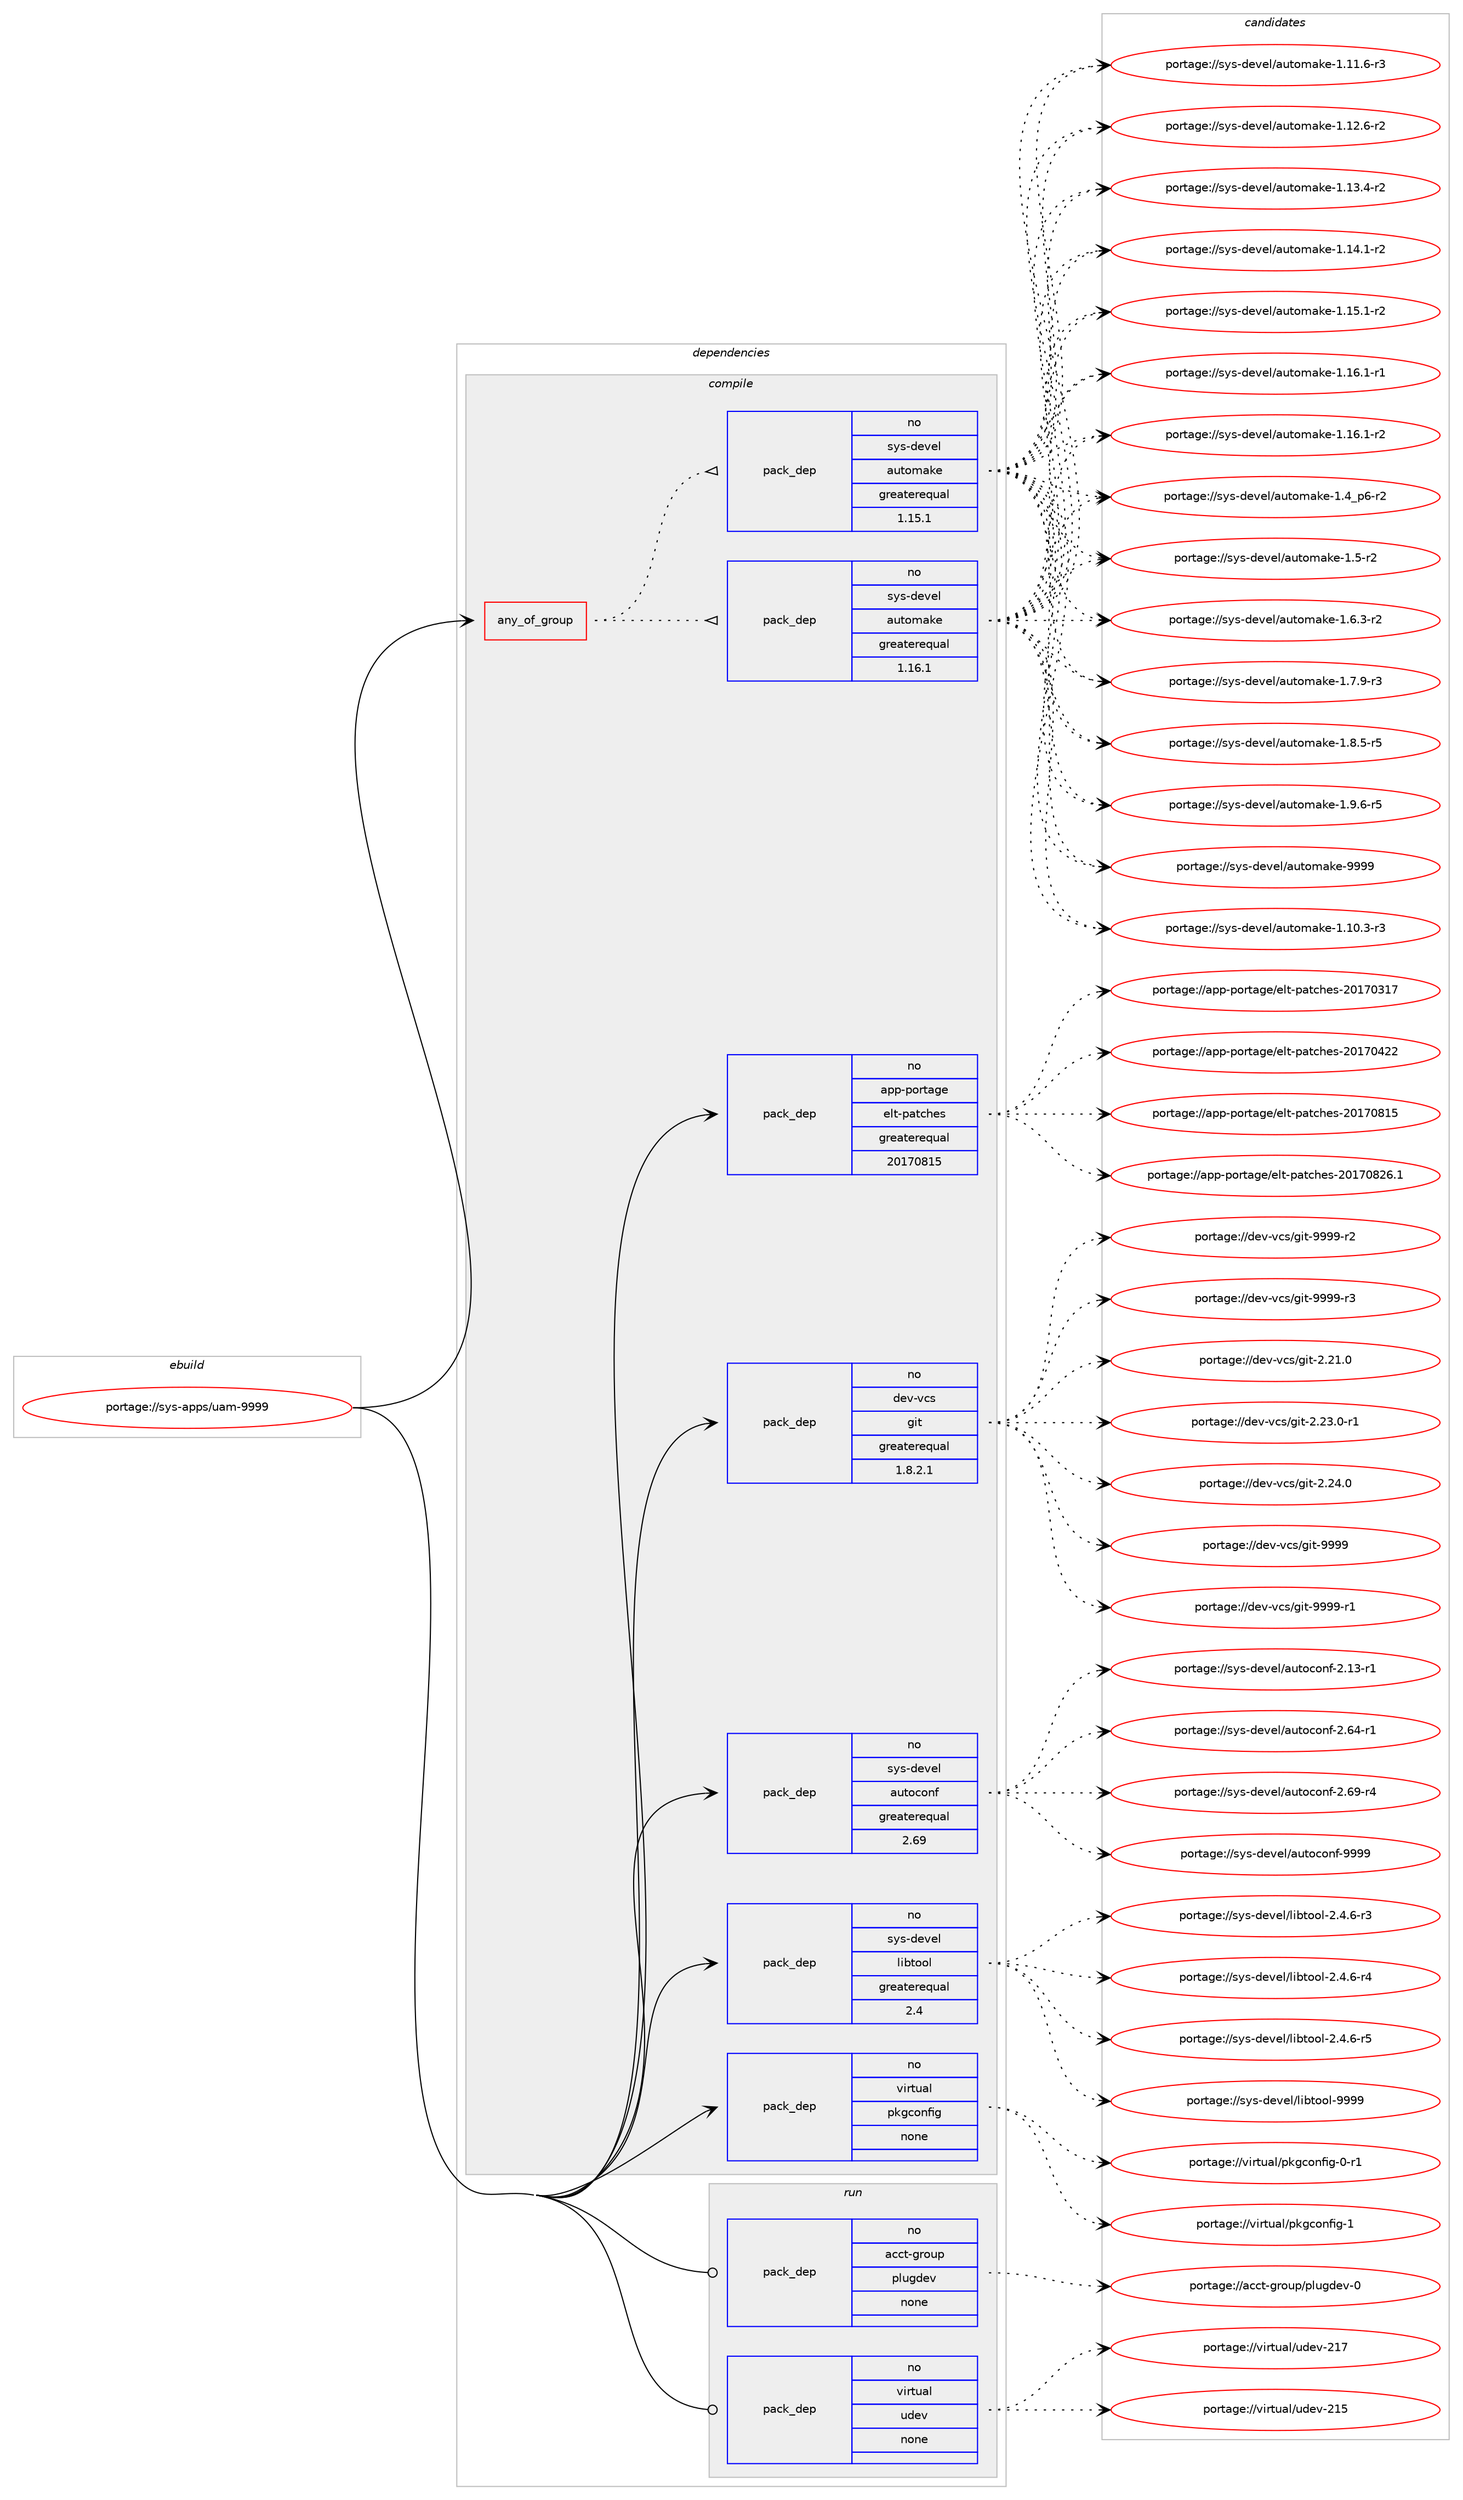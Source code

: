 digraph prolog {

# *************
# Graph options
# *************

newrank=true;
concentrate=true;
compound=true;
graph [rankdir=LR,fontname=Helvetica,fontsize=10,ranksep=1.5];#, ranksep=2.5, nodesep=0.2];
edge  [arrowhead=vee];
node  [fontname=Helvetica,fontsize=10];

# **********
# The ebuild
# **********

subgraph cluster_leftcol {
color=gray;
rank=same;
label=<<i>ebuild</i>>;
id [label="portage://sys-apps/uam-9999", color=red, width=4, href="../sys-apps/uam-9999.svg"];
}

# ****************
# The dependencies
# ****************

subgraph cluster_midcol {
color=gray;
label=<<i>dependencies</i>>;
subgraph cluster_compile {
fillcolor="#eeeeee";
style=filled;
label=<<i>compile</i>>;
subgraph any6658 {
dependency411833 [label=<<TABLE BORDER="0" CELLBORDER="1" CELLSPACING="0" CELLPADDING="4"><TR><TD CELLPADDING="10">any_of_group</TD></TR></TABLE>>, shape=none, color=red];subgraph pack304726 {
dependency411834 [label=<<TABLE BORDER="0" CELLBORDER="1" CELLSPACING="0" CELLPADDING="4" WIDTH="220"><TR><TD ROWSPAN="6" CELLPADDING="30">pack_dep</TD></TR><TR><TD WIDTH="110">no</TD></TR><TR><TD>sys-devel</TD></TR><TR><TD>automake</TD></TR><TR><TD>greaterequal</TD></TR><TR><TD>1.16.1</TD></TR></TABLE>>, shape=none, color=blue];
}
dependency411833:e -> dependency411834:w [weight=20,style="dotted",arrowhead="oinv"];
subgraph pack304727 {
dependency411835 [label=<<TABLE BORDER="0" CELLBORDER="1" CELLSPACING="0" CELLPADDING="4" WIDTH="220"><TR><TD ROWSPAN="6" CELLPADDING="30">pack_dep</TD></TR><TR><TD WIDTH="110">no</TD></TR><TR><TD>sys-devel</TD></TR><TR><TD>automake</TD></TR><TR><TD>greaterequal</TD></TR><TR><TD>1.15.1</TD></TR></TABLE>>, shape=none, color=blue];
}
dependency411833:e -> dependency411835:w [weight=20,style="dotted",arrowhead="oinv"];
}
id:e -> dependency411833:w [weight=20,style="solid",arrowhead="vee"];
subgraph pack304728 {
dependency411836 [label=<<TABLE BORDER="0" CELLBORDER="1" CELLSPACING="0" CELLPADDING="4" WIDTH="220"><TR><TD ROWSPAN="6" CELLPADDING="30">pack_dep</TD></TR><TR><TD WIDTH="110">no</TD></TR><TR><TD>app-portage</TD></TR><TR><TD>elt-patches</TD></TR><TR><TD>greaterequal</TD></TR><TR><TD>20170815</TD></TR></TABLE>>, shape=none, color=blue];
}
id:e -> dependency411836:w [weight=20,style="solid",arrowhead="vee"];
subgraph pack304729 {
dependency411837 [label=<<TABLE BORDER="0" CELLBORDER="1" CELLSPACING="0" CELLPADDING="4" WIDTH="220"><TR><TD ROWSPAN="6" CELLPADDING="30">pack_dep</TD></TR><TR><TD WIDTH="110">no</TD></TR><TR><TD>dev-vcs</TD></TR><TR><TD>git</TD></TR><TR><TD>greaterequal</TD></TR><TR><TD>1.8.2.1</TD></TR></TABLE>>, shape=none, color=blue];
}
id:e -> dependency411837:w [weight=20,style="solid",arrowhead="vee"];
subgraph pack304730 {
dependency411838 [label=<<TABLE BORDER="0" CELLBORDER="1" CELLSPACING="0" CELLPADDING="4" WIDTH="220"><TR><TD ROWSPAN="6" CELLPADDING="30">pack_dep</TD></TR><TR><TD WIDTH="110">no</TD></TR><TR><TD>sys-devel</TD></TR><TR><TD>autoconf</TD></TR><TR><TD>greaterequal</TD></TR><TR><TD>2.69</TD></TR></TABLE>>, shape=none, color=blue];
}
id:e -> dependency411838:w [weight=20,style="solid",arrowhead="vee"];
subgraph pack304731 {
dependency411839 [label=<<TABLE BORDER="0" CELLBORDER="1" CELLSPACING="0" CELLPADDING="4" WIDTH="220"><TR><TD ROWSPAN="6" CELLPADDING="30">pack_dep</TD></TR><TR><TD WIDTH="110">no</TD></TR><TR><TD>sys-devel</TD></TR><TR><TD>libtool</TD></TR><TR><TD>greaterequal</TD></TR><TR><TD>2.4</TD></TR></TABLE>>, shape=none, color=blue];
}
id:e -> dependency411839:w [weight=20,style="solid",arrowhead="vee"];
subgraph pack304732 {
dependency411840 [label=<<TABLE BORDER="0" CELLBORDER="1" CELLSPACING="0" CELLPADDING="4" WIDTH="220"><TR><TD ROWSPAN="6" CELLPADDING="30">pack_dep</TD></TR><TR><TD WIDTH="110">no</TD></TR><TR><TD>virtual</TD></TR><TR><TD>pkgconfig</TD></TR><TR><TD>none</TD></TR><TR><TD></TD></TR></TABLE>>, shape=none, color=blue];
}
id:e -> dependency411840:w [weight=20,style="solid",arrowhead="vee"];
}
subgraph cluster_compileandrun {
fillcolor="#eeeeee";
style=filled;
label=<<i>compile and run</i>>;
}
subgraph cluster_run {
fillcolor="#eeeeee";
style=filled;
label=<<i>run</i>>;
subgraph pack304733 {
dependency411841 [label=<<TABLE BORDER="0" CELLBORDER="1" CELLSPACING="0" CELLPADDING="4" WIDTH="220"><TR><TD ROWSPAN="6" CELLPADDING="30">pack_dep</TD></TR><TR><TD WIDTH="110">no</TD></TR><TR><TD>acct-group</TD></TR><TR><TD>plugdev</TD></TR><TR><TD>none</TD></TR><TR><TD></TD></TR></TABLE>>, shape=none, color=blue];
}
id:e -> dependency411841:w [weight=20,style="solid",arrowhead="odot"];
subgraph pack304734 {
dependency411842 [label=<<TABLE BORDER="0" CELLBORDER="1" CELLSPACING="0" CELLPADDING="4" WIDTH="220"><TR><TD ROWSPAN="6" CELLPADDING="30">pack_dep</TD></TR><TR><TD WIDTH="110">no</TD></TR><TR><TD>virtual</TD></TR><TR><TD>udev</TD></TR><TR><TD>none</TD></TR><TR><TD></TD></TR></TABLE>>, shape=none, color=blue];
}
id:e -> dependency411842:w [weight=20,style="solid",arrowhead="odot"];
}
}

# **************
# The candidates
# **************

subgraph cluster_choices {
rank=same;
color=gray;
label=<<i>candidates</i>>;

subgraph choice304726 {
color=black;
nodesep=1;
choiceportage11512111545100101118101108479711711611110997107101454946494846514511451 [label="portage://sys-devel/automake-1.10.3-r3", color=red, width=4,href="../sys-devel/automake-1.10.3-r3.svg"];
choiceportage11512111545100101118101108479711711611110997107101454946494946544511451 [label="portage://sys-devel/automake-1.11.6-r3", color=red, width=4,href="../sys-devel/automake-1.11.6-r3.svg"];
choiceportage11512111545100101118101108479711711611110997107101454946495046544511450 [label="portage://sys-devel/automake-1.12.6-r2", color=red, width=4,href="../sys-devel/automake-1.12.6-r2.svg"];
choiceportage11512111545100101118101108479711711611110997107101454946495146524511450 [label="portage://sys-devel/automake-1.13.4-r2", color=red, width=4,href="../sys-devel/automake-1.13.4-r2.svg"];
choiceportage11512111545100101118101108479711711611110997107101454946495246494511450 [label="portage://sys-devel/automake-1.14.1-r2", color=red, width=4,href="../sys-devel/automake-1.14.1-r2.svg"];
choiceportage11512111545100101118101108479711711611110997107101454946495346494511450 [label="portage://sys-devel/automake-1.15.1-r2", color=red, width=4,href="../sys-devel/automake-1.15.1-r2.svg"];
choiceportage11512111545100101118101108479711711611110997107101454946495446494511449 [label="portage://sys-devel/automake-1.16.1-r1", color=red, width=4,href="../sys-devel/automake-1.16.1-r1.svg"];
choiceportage11512111545100101118101108479711711611110997107101454946495446494511450 [label="portage://sys-devel/automake-1.16.1-r2", color=red, width=4,href="../sys-devel/automake-1.16.1-r2.svg"];
choiceportage115121115451001011181011084797117116111109971071014549465295112544511450 [label="portage://sys-devel/automake-1.4_p6-r2", color=red, width=4,href="../sys-devel/automake-1.4_p6-r2.svg"];
choiceportage11512111545100101118101108479711711611110997107101454946534511450 [label="portage://sys-devel/automake-1.5-r2", color=red, width=4,href="../sys-devel/automake-1.5-r2.svg"];
choiceportage115121115451001011181011084797117116111109971071014549465446514511450 [label="portage://sys-devel/automake-1.6.3-r2", color=red, width=4,href="../sys-devel/automake-1.6.3-r2.svg"];
choiceportage115121115451001011181011084797117116111109971071014549465546574511451 [label="portage://sys-devel/automake-1.7.9-r3", color=red, width=4,href="../sys-devel/automake-1.7.9-r3.svg"];
choiceportage115121115451001011181011084797117116111109971071014549465646534511453 [label="portage://sys-devel/automake-1.8.5-r5", color=red, width=4,href="../sys-devel/automake-1.8.5-r5.svg"];
choiceportage115121115451001011181011084797117116111109971071014549465746544511453 [label="portage://sys-devel/automake-1.9.6-r5", color=red, width=4,href="../sys-devel/automake-1.9.6-r5.svg"];
choiceportage115121115451001011181011084797117116111109971071014557575757 [label="portage://sys-devel/automake-9999", color=red, width=4,href="../sys-devel/automake-9999.svg"];
dependency411834:e -> choiceportage11512111545100101118101108479711711611110997107101454946494846514511451:w [style=dotted,weight="100"];
dependency411834:e -> choiceportage11512111545100101118101108479711711611110997107101454946494946544511451:w [style=dotted,weight="100"];
dependency411834:e -> choiceportage11512111545100101118101108479711711611110997107101454946495046544511450:w [style=dotted,weight="100"];
dependency411834:e -> choiceportage11512111545100101118101108479711711611110997107101454946495146524511450:w [style=dotted,weight="100"];
dependency411834:e -> choiceportage11512111545100101118101108479711711611110997107101454946495246494511450:w [style=dotted,weight="100"];
dependency411834:e -> choiceportage11512111545100101118101108479711711611110997107101454946495346494511450:w [style=dotted,weight="100"];
dependency411834:e -> choiceportage11512111545100101118101108479711711611110997107101454946495446494511449:w [style=dotted,weight="100"];
dependency411834:e -> choiceportage11512111545100101118101108479711711611110997107101454946495446494511450:w [style=dotted,weight="100"];
dependency411834:e -> choiceportage115121115451001011181011084797117116111109971071014549465295112544511450:w [style=dotted,weight="100"];
dependency411834:e -> choiceportage11512111545100101118101108479711711611110997107101454946534511450:w [style=dotted,weight="100"];
dependency411834:e -> choiceportage115121115451001011181011084797117116111109971071014549465446514511450:w [style=dotted,weight="100"];
dependency411834:e -> choiceportage115121115451001011181011084797117116111109971071014549465546574511451:w [style=dotted,weight="100"];
dependency411834:e -> choiceportage115121115451001011181011084797117116111109971071014549465646534511453:w [style=dotted,weight="100"];
dependency411834:e -> choiceportage115121115451001011181011084797117116111109971071014549465746544511453:w [style=dotted,weight="100"];
dependency411834:e -> choiceportage115121115451001011181011084797117116111109971071014557575757:w [style=dotted,weight="100"];
}
subgraph choice304727 {
color=black;
nodesep=1;
choiceportage11512111545100101118101108479711711611110997107101454946494846514511451 [label="portage://sys-devel/automake-1.10.3-r3", color=red, width=4,href="../sys-devel/automake-1.10.3-r3.svg"];
choiceportage11512111545100101118101108479711711611110997107101454946494946544511451 [label="portage://sys-devel/automake-1.11.6-r3", color=red, width=4,href="../sys-devel/automake-1.11.6-r3.svg"];
choiceportage11512111545100101118101108479711711611110997107101454946495046544511450 [label="portage://sys-devel/automake-1.12.6-r2", color=red, width=4,href="../sys-devel/automake-1.12.6-r2.svg"];
choiceportage11512111545100101118101108479711711611110997107101454946495146524511450 [label="portage://sys-devel/automake-1.13.4-r2", color=red, width=4,href="../sys-devel/automake-1.13.4-r2.svg"];
choiceportage11512111545100101118101108479711711611110997107101454946495246494511450 [label="portage://sys-devel/automake-1.14.1-r2", color=red, width=4,href="../sys-devel/automake-1.14.1-r2.svg"];
choiceportage11512111545100101118101108479711711611110997107101454946495346494511450 [label="portage://sys-devel/automake-1.15.1-r2", color=red, width=4,href="../sys-devel/automake-1.15.1-r2.svg"];
choiceportage11512111545100101118101108479711711611110997107101454946495446494511449 [label="portage://sys-devel/automake-1.16.1-r1", color=red, width=4,href="../sys-devel/automake-1.16.1-r1.svg"];
choiceportage11512111545100101118101108479711711611110997107101454946495446494511450 [label="portage://sys-devel/automake-1.16.1-r2", color=red, width=4,href="../sys-devel/automake-1.16.1-r2.svg"];
choiceportage115121115451001011181011084797117116111109971071014549465295112544511450 [label="portage://sys-devel/automake-1.4_p6-r2", color=red, width=4,href="../sys-devel/automake-1.4_p6-r2.svg"];
choiceportage11512111545100101118101108479711711611110997107101454946534511450 [label="portage://sys-devel/automake-1.5-r2", color=red, width=4,href="../sys-devel/automake-1.5-r2.svg"];
choiceportage115121115451001011181011084797117116111109971071014549465446514511450 [label="portage://sys-devel/automake-1.6.3-r2", color=red, width=4,href="../sys-devel/automake-1.6.3-r2.svg"];
choiceportage115121115451001011181011084797117116111109971071014549465546574511451 [label="portage://sys-devel/automake-1.7.9-r3", color=red, width=4,href="../sys-devel/automake-1.7.9-r3.svg"];
choiceportage115121115451001011181011084797117116111109971071014549465646534511453 [label="portage://sys-devel/automake-1.8.5-r5", color=red, width=4,href="../sys-devel/automake-1.8.5-r5.svg"];
choiceportage115121115451001011181011084797117116111109971071014549465746544511453 [label="portage://sys-devel/automake-1.9.6-r5", color=red, width=4,href="../sys-devel/automake-1.9.6-r5.svg"];
choiceportage115121115451001011181011084797117116111109971071014557575757 [label="portage://sys-devel/automake-9999", color=red, width=4,href="../sys-devel/automake-9999.svg"];
dependency411835:e -> choiceportage11512111545100101118101108479711711611110997107101454946494846514511451:w [style=dotted,weight="100"];
dependency411835:e -> choiceportage11512111545100101118101108479711711611110997107101454946494946544511451:w [style=dotted,weight="100"];
dependency411835:e -> choiceportage11512111545100101118101108479711711611110997107101454946495046544511450:w [style=dotted,weight="100"];
dependency411835:e -> choiceportage11512111545100101118101108479711711611110997107101454946495146524511450:w [style=dotted,weight="100"];
dependency411835:e -> choiceportage11512111545100101118101108479711711611110997107101454946495246494511450:w [style=dotted,weight="100"];
dependency411835:e -> choiceportage11512111545100101118101108479711711611110997107101454946495346494511450:w [style=dotted,weight="100"];
dependency411835:e -> choiceportage11512111545100101118101108479711711611110997107101454946495446494511449:w [style=dotted,weight="100"];
dependency411835:e -> choiceportage11512111545100101118101108479711711611110997107101454946495446494511450:w [style=dotted,weight="100"];
dependency411835:e -> choiceportage115121115451001011181011084797117116111109971071014549465295112544511450:w [style=dotted,weight="100"];
dependency411835:e -> choiceportage11512111545100101118101108479711711611110997107101454946534511450:w [style=dotted,weight="100"];
dependency411835:e -> choiceportage115121115451001011181011084797117116111109971071014549465446514511450:w [style=dotted,weight="100"];
dependency411835:e -> choiceportage115121115451001011181011084797117116111109971071014549465546574511451:w [style=dotted,weight="100"];
dependency411835:e -> choiceportage115121115451001011181011084797117116111109971071014549465646534511453:w [style=dotted,weight="100"];
dependency411835:e -> choiceportage115121115451001011181011084797117116111109971071014549465746544511453:w [style=dotted,weight="100"];
dependency411835:e -> choiceportage115121115451001011181011084797117116111109971071014557575757:w [style=dotted,weight="100"];
}
subgraph choice304728 {
color=black;
nodesep=1;
choiceportage97112112451121111141169710310147101108116451129711699104101115455048495548514955 [label="portage://app-portage/elt-patches-20170317", color=red, width=4,href="../app-portage/elt-patches-20170317.svg"];
choiceportage97112112451121111141169710310147101108116451129711699104101115455048495548525050 [label="portage://app-portage/elt-patches-20170422", color=red, width=4,href="../app-portage/elt-patches-20170422.svg"];
choiceportage97112112451121111141169710310147101108116451129711699104101115455048495548564953 [label="portage://app-portage/elt-patches-20170815", color=red, width=4,href="../app-portage/elt-patches-20170815.svg"];
choiceportage971121124511211111411697103101471011081164511297116991041011154550484955485650544649 [label="portage://app-portage/elt-patches-20170826.1", color=red, width=4,href="../app-portage/elt-patches-20170826.1.svg"];
dependency411836:e -> choiceportage97112112451121111141169710310147101108116451129711699104101115455048495548514955:w [style=dotted,weight="100"];
dependency411836:e -> choiceportage97112112451121111141169710310147101108116451129711699104101115455048495548525050:w [style=dotted,weight="100"];
dependency411836:e -> choiceportage97112112451121111141169710310147101108116451129711699104101115455048495548564953:w [style=dotted,weight="100"];
dependency411836:e -> choiceportage971121124511211111411697103101471011081164511297116991041011154550484955485650544649:w [style=dotted,weight="100"];
}
subgraph choice304729 {
color=black;
nodesep=1;
choiceportage10010111845118991154710310511645504650494648 [label="portage://dev-vcs/git-2.21.0", color=red, width=4,href="../dev-vcs/git-2.21.0.svg"];
choiceportage100101118451189911547103105116455046505146484511449 [label="portage://dev-vcs/git-2.23.0-r1", color=red, width=4,href="../dev-vcs/git-2.23.0-r1.svg"];
choiceportage10010111845118991154710310511645504650524648 [label="portage://dev-vcs/git-2.24.0", color=red, width=4,href="../dev-vcs/git-2.24.0.svg"];
choiceportage1001011184511899115471031051164557575757 [label="portage://dev-vcs/git-9999", color=red, width=4,href="../dev-vcs/git-9999.svg"];
choiceportage10010111845118991154710310511645575757574511449 [label="portage://dev-vcs/git-9999-r1", color=red, width=4,href="../dev-vcs/git-9999-r1.svg"];
choiceportage10010111845118991154710310511645575757574511450 [label="portage://dev-vcs/git-9999-r2", color=red, width=4,href="../dev-vcs/git-9999-r2.svg"];
choiceportage10010111845118991154710310511645575757574511451 [label="portage://dev-vcs/git-9999-r3", color=red, width=4,href="../dev-vcs/git-9999-r3.svg"];
dependency411837:e -> choiceportage10010111845118991154710310511645504650494648:w [style=dotted,weight="100"];
dependency411837:e -> choiceportage100101118451189911547103105116455046505146484511449:w [style=dotted,weight="100"];
dependency411837:e -> choiceportage10010111845118991154710310511645504650524648:w [style=dotted,weight="100"];
dependency411837:e -> choiceportage1001011184511899115471031051164557575757:w [style=dotted,weight="100"];
dependency411837:e -> choiceportage10010111845118991154710310511645575757574511449:w [style=dotted,weight="100"];
dependency411837:e -> choiceportage10010111845118991154710310511645575757574511450:w [style=dotted,weight="100"];
dependency411837:e -> choiceportage10010111845118991154710310511645575757574511451:w [style=dotted,weight="100"];
}
subgraph choice304730 {
color=black;
nodesep=1;
choiceportage1151211154510010111810110847971171161119911111010245504649514511449 [label="portage://sys-devel/autoconf-2.13-r1", color=red, width=4,href="../sys-devel/autoconf-2.13-r1.svg"];
choiceportage1151211154510010111810110847971171161119911111010245504654524511449 [label="portage://sys-devel/autoconf-2.64-r1", color=red, width=4,href="../sys-devel/autoconf-2.64-r1.svg"];
choiceportage1151211154510010111810110847971171161119911111010245504654574511452 [label="portage://sys-devel/autoconf-2.69-r4", color=red, width=4,href="../sys-devel/autoconf-2.69-r4.svg"];
choiceportage115121115451001011181011084797117116111991111101024557575757 [label="portage://sys-devel/autoconf-9999", color=red, width=4,href="../sys-devel/autoconf-9999.svg"];
dependency411838:e -> choiceportage1151211154510010111810110847971171161119911111010245504649514511449:w [style=dotted,weight="100"];
dependency411838:e -> choiceportage1151211154510010111810110847971171161119911111010245504654524511449:w [style=dotted,weight="100"];
dependency411838:e -> choiceportage1151211154510010111810110847971171161119911111010245504654574511452:w [style=dotted,weight="100"];
dependency411838:e -> choiceportage115121115451001011181011084797117116111991111101024557575757:w [style=dotted,weight="100"];
}
subgraph choice304731 {
color=black;
nodesep=1;
choiceportage1151211154510010111810110847108105981161111111084550465246544511451 [label="portage://sys-devel/libtool-2.4.6-r3", color=red, width=4,href="../sys-devel/libtool-2.4.6-r3.svg"];
choiceportage1151211154510010111810110847108105981161111111084550465246544511452 [label="portage://sys-devel/libtool-2.4.6-r4", color=red, width=4,href="../sys-devel/libtool-2.4.6-r4.svg"];
choiceportage1151211154510010111810110847108105981161111111084550465246544511453 [label="portage://sys-devel/libtool-2.4.6-r5", color=red, width=4,href="../sys-devel/libtool-2.4.6-r5.svg"];
choiceportage1151211154510010111810110847108105981161111111084557575757 [label="portage://sys-devel/libtool-9999", color=red, width=4,href="../sys-devel/libtool-9999.svg"];
dependency411839:e -> choiceportage1151211154510010111810110847108105981161111111084550465246544511451:w [style=dotted,weight="100"];
dependency411839:e -> choiceportage1151211154510010111810110847108105981161111111084550465246544511452:w [style=dotted,weight="100"];
dependency411839:e -> choiceportage1151211154510010111810110847108105981161111111084550465246544511453:w [style=dotted,weight="100"];
dependency411839:e -> choiceportage1151211154510010111810110847108105981161111111084557575757:w [style=dotted,weight="100"];
}
subgraph choice304732 {
color=black;
nodesep=1;
choiceportage11810511411611797108471121071039911111010210510345484511449 [label="portage://virtual/pkgconfig-0-r1", color=red, width=4,href="../virtual/pkgconfig-0-r1.svg"];
choiceportage1181051141161179710847112107103991111101021051034549 [label="portage://virtual/pkgconfig-1", color=red, width=4,href="../virtual/pkgconfig-1.svg"];
dependency411840:e -> choiceportage11810511411611797108471121071039911111010210510345484511449:w [style=dotted,weight="100"];
dependency411840:e -> choiceportage1181051141161179710847112107103991111101021051034549:w [style=dotted,weight="100"];
}
subgraph choice304733 {
color=black;
nodesep=1;
choiceportage97999911645103114111117112471121081171031001011184548 [label="portage://acct-group/plugdev-0", color=red, width=4,href="../acct-group/plugdev-0.svg"];
dependency411841:e -> choiceportage97999911645103114111117112471121081171031001011184548:w [style=dotted,weight="100"];
}
subgraph choice304734 {
color=black;
nodesep=1;
choiceportage118105114116117971084711710010111845504953 [label="portage://virtual/udev-215", color=red, width=4,href="../virtual/udev-215.svg"];
choiceportage118105114116117971084711710010111845504955 [label="portage://virtual/udev-217", color=red, width=4,href="../virtual/udev-217.svg"];
dependency411842:e -> choiceportage118105114116117971084711710010111845504953:w [style=dotted,weight="100"];
dependency411842:e -> choiceportage118105114116117971084711710010111845504955:w [style=dotted,weight="100"];
}
}

}

